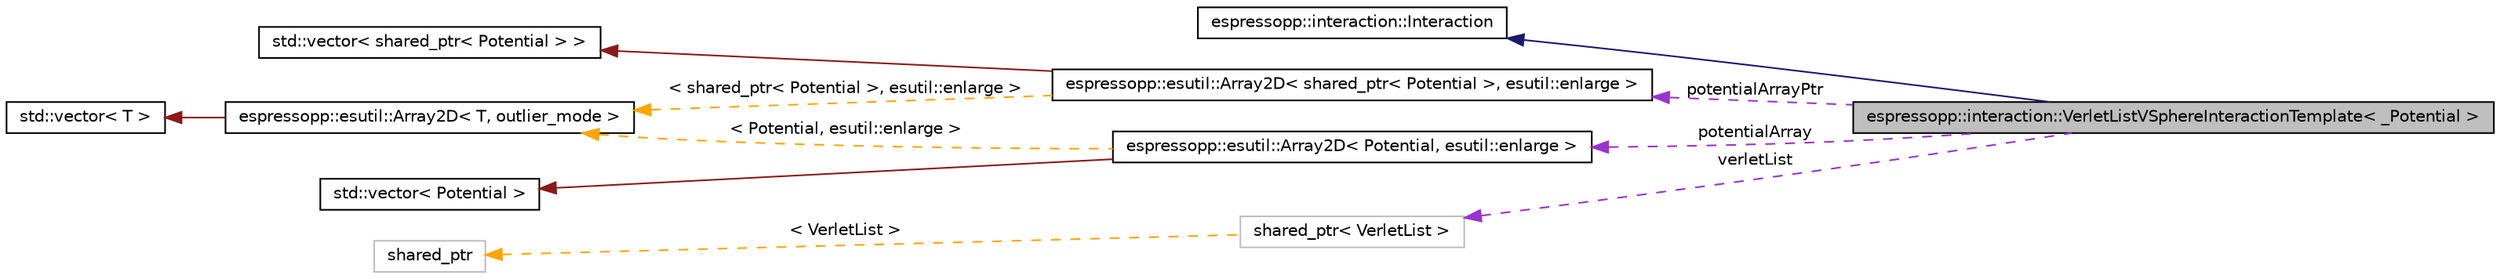 digraph G
{
  edge [fontname="Helvetica",fontsize="10",labelfontname="Helvetica",labelfontsize="10"];
  node [fontname="Helvetica",fontsize="10",shape=record];
  rankdir="LR";
  Node1 [label="espressopp::interaction::VerletListVSphereInteractionTemplate\< _Potential \>",height=0.2,width=0.4,color="black", fillcolor="grey75", style="filled" fontcolor="black"];
  Node2 -> Node1 [dir="back",color="midnightblue",fontsize="10",style="solid",fontname="Helvetica"];
  Node2 [label="espressopp::interaction::Interaction",height=0.2,width=0.4,color="black", fillcolor="white", style="filled",URL="$classespressopp_1_1interaction_1_1Interaction.html",tooltip="Interaction base class."];
  Node3 -> Node1 [dir="back",color="darkorchid3",fontsize="10",style="dashed",label=" potentialArrayPtr" ,fontname="Helvetica"];
  Node3 [label="espressopp::esutil::Array2D\< shared_ptr\< Potential \>, esutil::enlarge \>",height=0.2,width=0.4,color="black", fillcolor="white", style="filled",URL="$classespressopp_1_1esutil_1_1Array2D.html"];
  Node4 -> Node3 [dir="back",color="firebrick4",fontsize="10",style="solid",fontname="Helvetica"];
  Node4 [label="std::vector\< shared_ptr\< Potential \> \>",height=0.2,width=0.4,color="black", fillcolor="white", style="filled",URL="$classstd_1_1vector.html"];
  Node5 -> Node3 [dir="back",color="orange",fontsize="10",style="dashed",label=" \< shared_ptr\< Potential \>, esutil::enlarge \>" ,fontname="Helvetica"];
  Node5 [label="espressopp::esutil::Array2D\< T, outlier_mode \>",height=0.2,width=0.4,color="black", fillcolor="white", style="filled",URL="$classespressopp_1_1esutil_1_1Array2D.html",tooltip="A two-dimensional array (i.e."];
  Node6 -> Node5 [dir="back",color="firebrick4",fontsize="10",style="solid",fontname="Helvetica"];
  Node6 [label="std::vector\< T \>",height=0.2,width=0.4,color="black", fillcolor="white", style="filled",URL="$classstd_1_1vector.html"];
  Node7 -> Node1 [dir="back",color="darkorchid3",fontsize="10",style="dashed",label=" potentialArray" ,fontname="Helvetica"];
  Node7 [label="espressopp::esutil::Array2D\< Potential, esutil::enlarge \>",height=0.2,width=0.4,color="black", fillcolor="white", style="filled",URL="$classespressopp_1_1esutil_1_1Array2D.html"];
  Node8 -> Node7 [dir="back",color="firebrick4",fontsize="10",style="solid",fontname="Helvetica"];
  Node8 [label="std::vector\< Potential \>",height=0.2,width=0.4,color="black", fillcolor="white", style="filled",URL="$classstd_1_1vector.html"];
  Node5 -> Node7 [dir="back",color="orange",fontsize="10",style="dashed",label=" \< Potential, esutil::enlarge \>" ,fontname="Helvetica"];
  Node9 -> Node1 [dir="back",color="darkorchid3",fontsize="10",style="dashed",label=" verletList" ,fontname="Helvetica"];
  Node9 [label="shared_ptr\< VerletList \>",height=0.2,width=0.4,color="grey75", fillcolor="white", style="filled"];
  Node10 -> Node9 [dir="back",color="orange",fontsize="10",style="dashed",label=" \< VerletList \>" ,fontname="Helvetica"];
  Node10 [label="shared_ptr",height=0.2,width=0.4,color="grey75", fillcolor="white", style="filled"];
}
